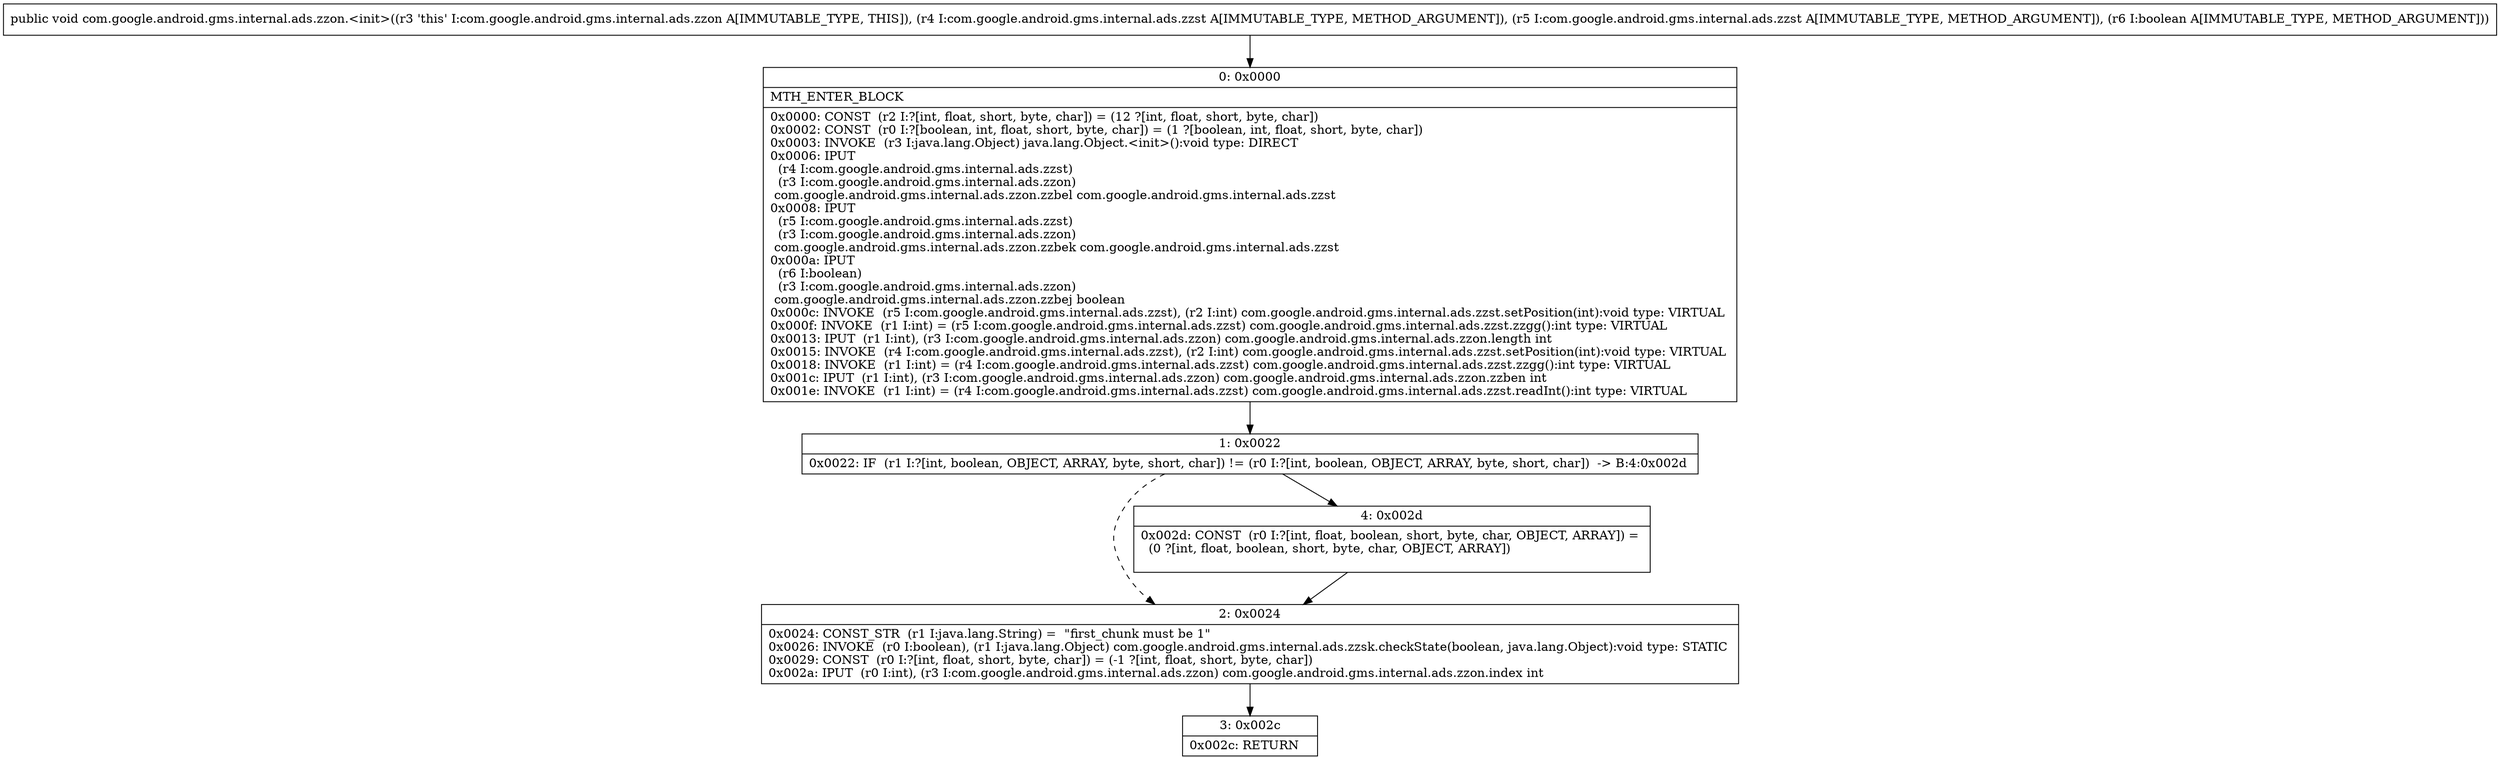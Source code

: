 digraph "CFG forcom.google.android.gms.internal.ads.zzon.\<init\>(Lcom\/google\/android\/gms\/internal\/ads\/zzst;Lcom\/google\/android\/gms\/internal\/ads\/zzst;Z)V" {
Node_0 [shape=record,label="{0\:\ 0x0000|MTH_ENTER_BLOCK\l|0x0000: CONST  (r2 I:?[int, float, short, byte, char]) = (12 ?[int, float, short, byte, char]) \l0x0002: CONST  (r0 I:?[boolean, int, float, short, byte, char]) = (1 ?[boolean, int, float, short, byte, char]) \l0x0003: INVOKE  (r3 I:java.lang.Object) java.lang.Object.\<init\>():void type: DIRECT \l0x0006: IPUT  \l  (r4 I:com.google.android.gms.internal.ads.zzst)\l  (r3 I:com.google.android.gms.internal.ads.zzon)\l com.google.android.gms.internal.ads.zzon.zzbel com.google.android.gms.internal.ads.zzst \l0x0008: IPUT  \l  (r5 I:com.google.android.gms.internal.ads.zzst)\l  (r3 I:com.google.android.gms.internal.ads.zzon)\l com.google.android.gms.internal.ads.zzon.zzbek com.google.android.gms.internal.ads.zzst \l0x000a: IPUT  \l  (r6 I:boolean)\l  (r3 I:com.google.android.gms.internal.ads.zzon)\l com.google.android.gms.internal.ads.zzon.zzbej boolean \l0x000c: INVOKE  (r5 I:com.google.android.gms.internal.ads.zzst), (r2 I:int) com.google.android.gms.internal.ads.zzst.setPosition(int):void type: VIRTUAL \l0x000f: INVOKE  (r1 I:int) = (r5 I:com.google.android.gms.internal.ads.zzst) com.google.android.gms.internal.ads.zzst.zzgg():int type: VIRTUAL \l0x0013: IPUT  (r1 I:int), (r3 I:com.google.android.gms.internal.ads.zzon) com.google.android.gms.internal.ads.zzon.length int \l0x0015: INVOKE  (r4 I:com.google.android.gms.internal.ads.zzst), (r2 I:int) com.google.android.gms.internal.ads.zzst.setPosition(int):void type: VIRTUAL \l0x0018: INVOKE  (r1 I:int) = (r4 I:com.google.android.gms.internal.ads.zzst) com.google.android.gms.internal.ads.zzst.zzgg():int type: VIRTUAL \l0x001c: IPUT  (r1 I:int), (r3 I:com.google.android.gms.internal.ads.zzon) com.google.android.gms.internal.ads.zzon.zzben int \l0x001e: INVOKE  (r1 I:int) = (r4 I:com.google.android.gms.internal.ads.zzst) com.google.android.gms.internal.ads.zzst.readInt():int type: VIRTUAL \l}"];
Node_1 [shape=record,label="{1\:\ 0x0022|0x0022: IF  (r1 I:?[int, boolean, OBJECT, ARRAY, byte, short, char]) != (r0 I:?[int, boolean, OBJECT, ARRAY, byte, short, char])  \-\> B:4:0x002d \l}"];
Node_2 [shape=record,label="{2\:\ 0x0024|0x0024: CONST_STR  (r1 I:java.lang.String) =  \"first_chunk must be 1\" \l0x0026: INVOKE  (r0 I:boolean), (r1 I:java.lang.Object) com.google.android.gms.internal.ads.zzsk.checkState(boolean, java.lang.Object):void type: STATIC \l0x0029: CONST  (r0 I:?[int, float, short, byte, char]) = (\-1 ?[int, float, short, byte, char]) \l0x002a: IPUT  (r0 I:int), (r3 I:com.google.android.gms.internal.ads.zzon) com.google.android.gms.internal.ads.zzon.index int \l}"];
Node_3 [shape=record,label="{3\:\ 0x002c|0x002c: RETURN   \l}"];
Node_4 [shape=record,label="{4\:\ 0x002d|0x002d: CONST  (r0 I:?[int, float, boolean, short, byte, char, OBJECT, ARRAY]) = \l  (0 ?[int, float, boolean, short, byte, char, OBJECT, ARRAY])\l \l}"];
MethodNode[shape=record,label="{public void com.google.android.gms.internal.ads.zzon.\<init\>((r3 'this' I:com.google.android.gms.internal.ads.zzon A[IMMUTABLE_TYPE, THIS]), (r4 I:com.google.android.gms.internal.ads.zzst A[IMMUTABLE_TYPE, METHOD_ARGUMENT]), (r5 I:com.google.android.gms.internal.ads.zzst A[IMMUTABLE_TYPE, METHOD_ARGUMENT]), (r6 I:boolean A[IMMUTABLE_TYPE, METHOD_ARGUMENT])) }"];
MethodNode -> Node_0;
Node_0 -> Node_1;
Node_1 -> Node_2[style=dashed];
Node_1 -> Node_4;
Node_2 -> Node_3;
Node_4 -> Node_2;
}

